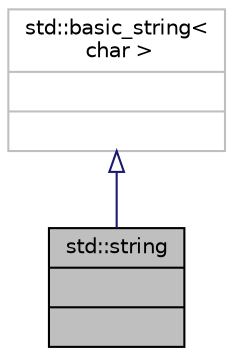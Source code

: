 digraph "std::string"
{
  edge [fontname="Helvetica",fontsize="10",labelfontname="Helvetica",labelfontsize="10"];
  node [fontname="Helvetica",fontsize="10",shape=record];
  Node848 [label="{std::string\n||}",height=0.2,width=0.4,color="black", fillcolor="grey75", style="filled", fontcolor="black"];
  Node849 -> Node848 [dir="back",color="midnightblue",fontsize="10",style="solid",arrowtail="onormal",fontname="Helvetica"];
  Node849 [label="{std::basic_string\<\l char \>\n||}",height=0.2,width=0.4,color="grey75", fillcolor="white", style="filled",tooltip="STL class "];
}
